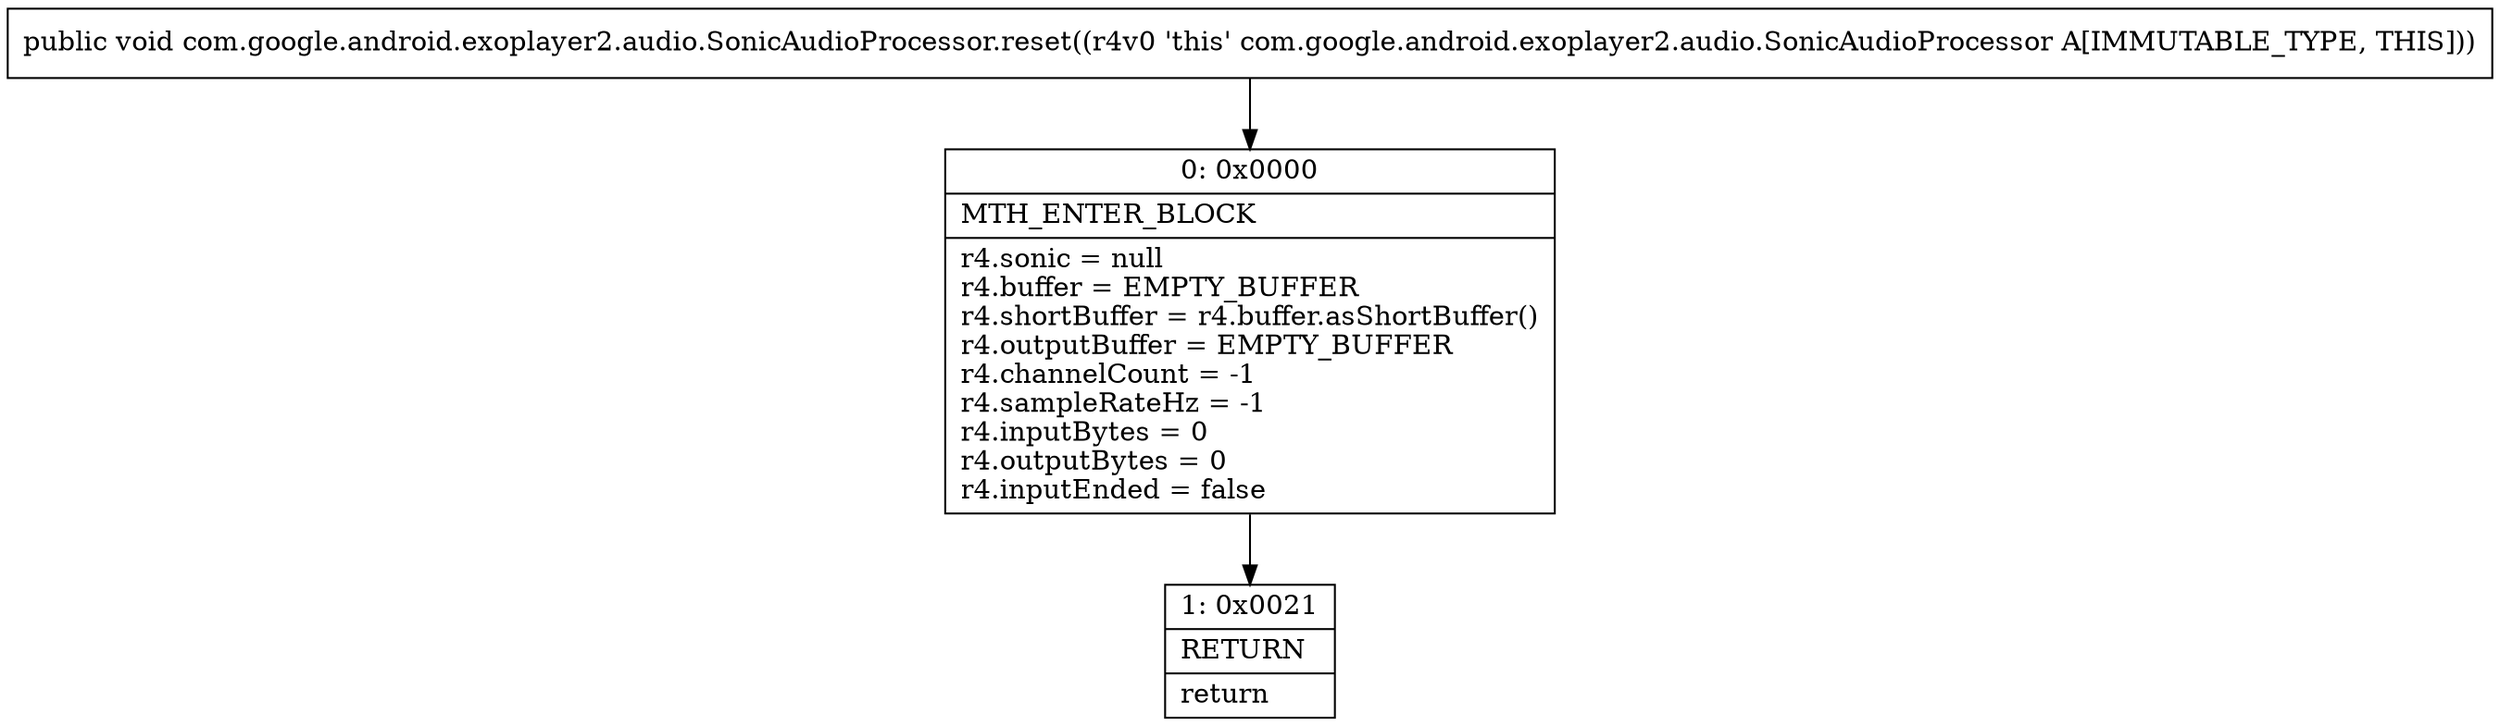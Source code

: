 digraph "CFG forcom.google.android.exoplayer2.audio.SonicAudioProcessor.reset()V" {
Node_0 [shape=record,label="{0\:\ 0x0000|MTH_ENTER_BLOCK\l|r4.sonic = null\lr4.buffer = EMPTY_BUFFER\lr4.shortBuffer = r4.buffer.asShortBuffer()\lr4.outputBuffer = EMPTY_BUFFER\lr4.channelCount = \-1\lr4.sampleRateHz = \-1\lr4.inputBytes = 0\lr4.outputBytes = 0\lr4.inputEnded = false\l}"];
Node_1 [shape=record,label="{1\:\ 0x0021|RETURN\l|return\l}"];
MethodNode[shape=record,label="{public void com.google.android.exoplayer2.audio.SonicAudioProcessor.reset((r4v0 'this' com.google.android.exoplayer2.audio.SonicAudioProcessor A[IMMUTABLE_TYPE, THIS])) }"];
MethodNode -> Node_0;
Node_0 -> Node_1;
}

